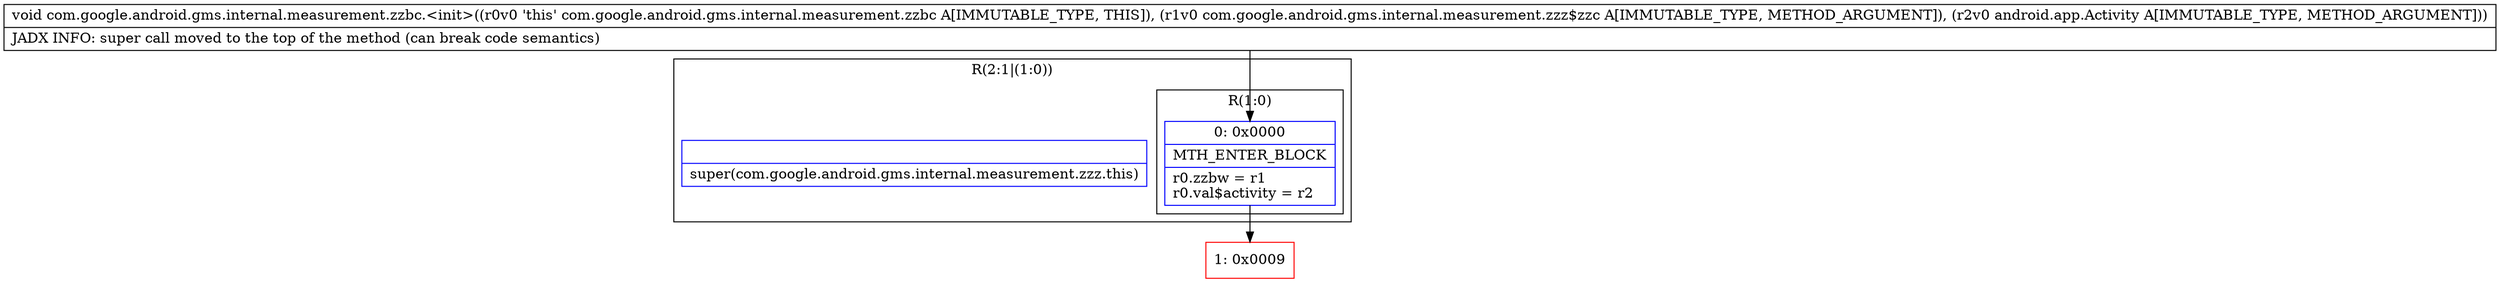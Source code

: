 digraph "CFG forcom.google.android.gms.internal.measurement.zzbc.\<init\>(Lcom\/google\/android\/gms\/internal\/measurement\/zzz$zzc;Landroid\/app\/Activity;)V" {
subgraph cluster_Region_633243759 {
label = "R(2:1|(1:0))";
node [shape=record,color=blue];
Node_InsnContainer_315360999 [shape=record,label="{|super(com.google.android.gms.internal.measurement.zzz.this)\l}"];
subgraph cluster_Region_700454979 {
label = "R(1:0)";
node [shape=record,color=blue];
Node_0 [shape=record,label="{0\:\ 0x0000|MTH_ENTER_BLOCK\l|r0.zzbw = r1\lr0.val$activity = r2\l}"];
}
}
Node_1 [shape=record,color=red,label="{1\:\ 0x0009}"];
MethodNode[shape=record,label="{void com.google.android.gms.internal.measurement.zzbc.\<init\>((r0v0 'this' com.google.android.gms.internal.measurement.zzbc A[IMMUTABLE_TYPE, THIS]), (r1v0 com.google.android.gms.internal.measurement.zzz$zzc A[IMMUTABLE_TYPE, METHOD_ARGUMENT]), (r2v0 android.app.Activity A[IMMUTABLE_TYPE, METHOD_ARGUMENT]))  | JADX INFO: super call moved to the top of the method (can break code semantics)\l}"];
MethodNode -> Node_0;
Node_0 -> Node_1;
}

